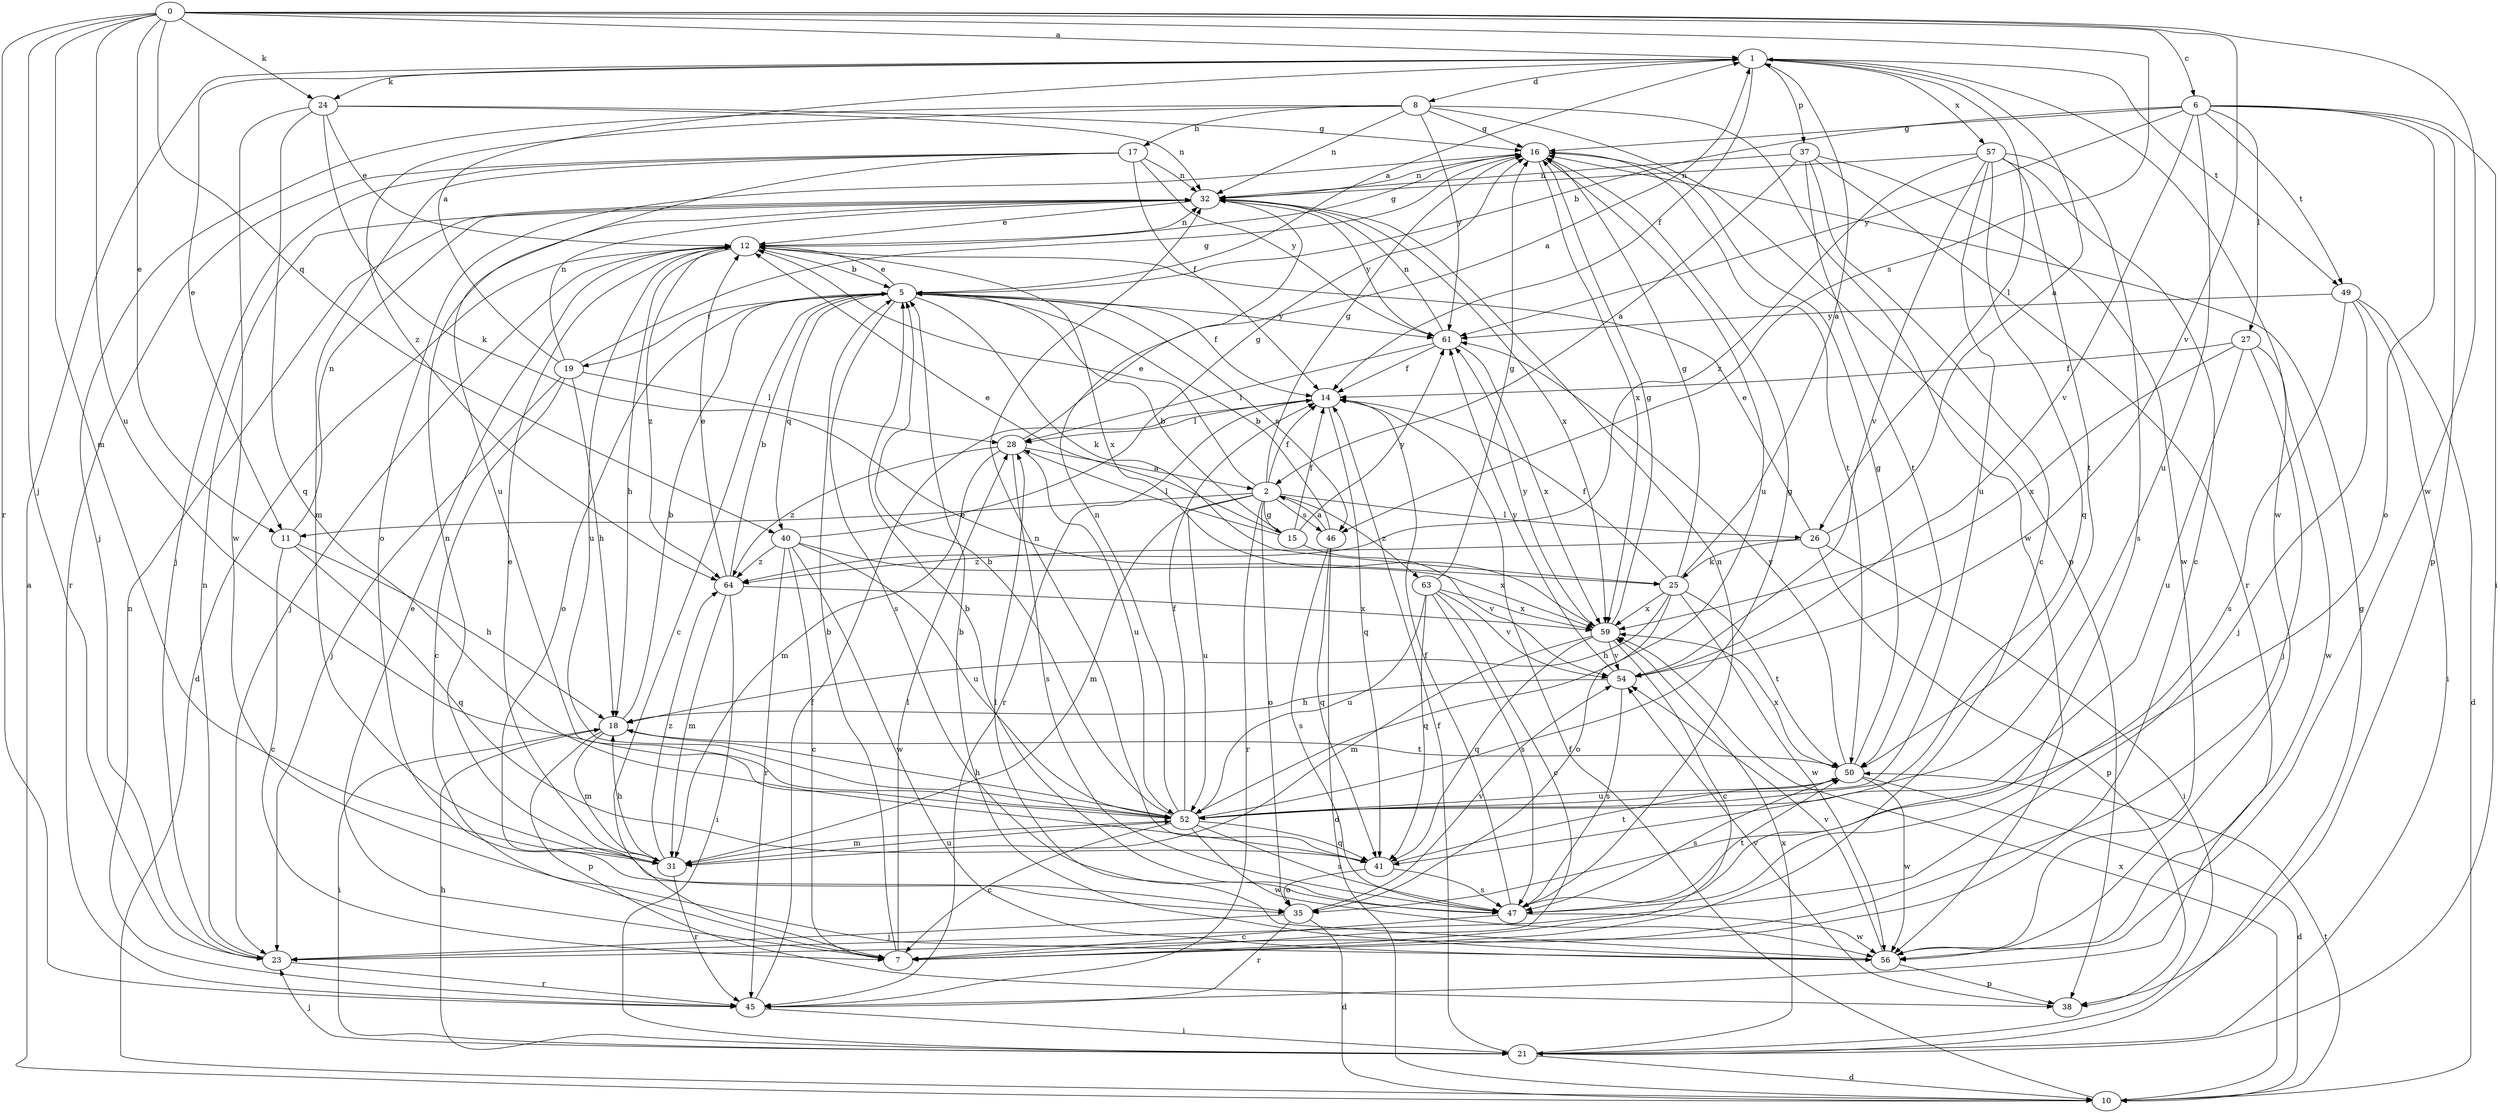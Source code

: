 strict digraph  {
0;
1;
2;
5;
6;
7;
8;
10;
11;
12;
14;
15;
16;
17;
18;
19;
21;
23;
24;
25;
26;
27;
28;
31;
32;
35;
37;
38;
40;
41;
45;
46;
47;
49;
50;
52;
54;
56;
57;
59;
61;
63;
64;
0 -> 1  [label=a];
0 -> 6  [label=c];
0 -> 11  [label=e];
0 -> 23  [label=j];
0 -> 24  [label=k];
0 -> 31  [label=m];
0 -> 40  [label=q];
0 -> 45  [label=r];
0 -> 46  [label=s];
0 -> 52  [label=u];
0 -> 54  [label=v];
0 -> 56  [label=w];
1 -> 8  [label=d];
1 -> 11  [label=e];
1 -> 14  [label=f];
1 -> 24  [label=k];
1 -> 26  [label=l];
1 -> 37  [label=p];
1 -> 49  [label=t];
1 -> 56  [label=w];
1 -> 57  [label=x];
2 -> 11  [label=e];
2 -> 12  [label=e];
2 -> 14  [label=f];
2 -> 15  [label=g];
2 -> 16  [label=g];
2 -> 26  [label=l];
2 -> 31  [label=m];
2 -> 35  [label=o];
2 -> 45  [label=r];
2 -> 46  [label=s];
2 -> 52  [label=u];
2 -> 63  [label=z];
5 -> 1  [label=a];
5 -> 7  [label=c];
5 -> 12  [label=e];
5 -> 14  [label=f];
5 -> 19  [label=i];
5 -> 25  [label=k];
5 -> 35  [label=o];
5 -> 40  [label=q];
5 -> 46  [label=s];
5 -> 47  [label=s];
5 -> 61  [label=y];
6 -> 5  [label=b];
6 -> 16  [label=g];
6 -> 21  [label=i];
6 -> 27  [label=l];
6 -> 35  [label=o];
6 -> 38  [label=p];
6 -> 49  [label=t];
6 -> 52  [label=u];
6 -> 54  [label=v];
6 -> 61  [label=y];
7 -> 5  [label=b];
7 -> 12  [label=e];
7 -> 28  [label=l];
8 -> 16  [label=g];
8 -> 17  [label=h];
8 -> 23  [label=j];
8 -> 32  [label=n];
8 -> 38  [label=p];
8 -> 56  [label=w];
8 -> 61  [label=y];
8 -> 64  [label=z];
10 -> 1  [label=a];
10 -> 14  [label=f];
10 -> 50  [label=t];
10 -> 59  [label=x];
11 -> 7  [label=c];
11 -> 18  [label=h];
11 -> 32  [label=n];
11 -> 41  [label=q];
12 -> 5  [label=b];
12 -> 10  [label=d];
12 -> 16  [label=g];
12 -> 18  [label=h];
12 -> 23  [label=j];
12 -> 32  [label=n];
12 -> 52  [label=u];
12 -> 59  [label=x];
12 -> 64  [label=z];
14 -> 28  [label=l];
14 -> 41  [label=q];
14 -> 45  [label=r];
15 -> 5  [label=b];
15 -> 12  [label=e];
15 -> 14  [label=f];
15 -> 28  [label=l];
15 -> 54  [label=v];
15 -> 61  [label=y];
16 -> 32  [label=n];
16 -> 35  [label=o];
16 -> 50  [label=t];
16 -> 52  [label=u];
16 -> 59  [label=x];
17 -> 14  [label=f];
17 -> 23  [label=j];
17 -> 31  [label=m];
17 -> 32  [label=n];
17 -> 45  [label=r];
17 -> 52  [label=u];
17 -> 61  [label=y];
18 -> 5  [label=b];
18 -> 21  [label=i];
18 -> 31  [label=m];
18 -> 38  [label=p];
18 -> 50  [label=t];
19 -> 1  [label=a];
19 -> 7  [label=c];
19 -> 16  [label=g];
19 -> 18  [label=h];
19 -> 23  [label=j];
19 -> 28  [label=l];
19 -> 32  [label=n];
21 -> 10  [label=d];
21 -> 14  [label=f];
21 -> 16  [label=g];
21 -> 18  [label=h];
21 -> 23  [label=j];
21 -> 59  [label=x];
23 -> 32  [label=n];
23 -> 45  [label=r];
24 -> 12  [label=e];
24 -> 16  [label=g];
24 -> 25  [label=k];
24 -> 32  [label=n];
24 -> 41  [label=q];
24 -> 56  [label=w];
25 -> 1  [label=a];
25 -> 14  [label=f];
25 -> 16  [label=g];
25 -> 18  [label=h];
25 -> 35  [label=o];
25 -> 50  [label=t];
25 -> 56  [label=w];
25 -> 59  [label=x];
26 -> 1  [label=a];
26 -> 12  [label=e];
26 -> 21  [label=i];
26 -> 25  [label=k];
26 -> 38  [label=p];
26 -> 64  [label=z];
27 -> 14  [label=f];
27 -> 23  [label=j];
27 -> 52  [label=u];
27 -> 56  [label=w];
27 -> 59  [label=x];
28 -> 1  [label=a];
28 -> 2  [label=a];
28 -> 31  [label=m];
28 -> 47  [label=s];
28 -> 52  [label=u];
28 -> 64  [label=z];
31 -> 12  [label=e];
31 -> 18  [label=h];
31 -> 32  [label=n];
31 -> 45  [label=r];
31 -> 52  [label=u];
31 -> 64  [label=z];
32 -> 12  [label=e];
32 -> 59  [label=x];
32 -> 61  [label=y];
35 -> 10  [label=d];
35 -> 23  [label=j];
35 -> 45  [label=r];
35 -> 54  [label=v];
37 -> 2  [label=a];
37 -> 7  [label=c];
37 -> 32  [label=n];
37 -> 45  [label=r];
37 -> 50  [label=t];
37 -> 56  [label=w];
38 -> 54  [label=v];
40 -> 7  [label=c];
40 -> 16  [label=g];
40 -> 45  [label=r];
40 -> 52  [label=u];
40 -> 56  [label=w];
40 -> 59  [label=x];
40 -> 64  [label=z];
41 -> 32  [label=n];
41 -> 35  [label=o];
41 -> 47  [label=s];
41 -> 50  [label=t];
45 -> 14  [label=f];
45 -> 21  [label=i];
45 -> 32  [label=n];
46 -> 2  [label=a];
46 -> 5  [label=b];
46 -> 10  [label=d];
46 -> 41  [label=q];
46 -> 47  [label=s];
47 -> 5  [label=b];
47 -> 7  [label=c];
47 -> 14  [label=f];
47 -> 32  [label=n];
47 -> 50  [label=t];
47 -> 56  [label=w];
49 -> 10  [label=d];
49 -> 21  [label=i];
49 -> 23  [label=j];
49 -> 47  [label=s];
49 -> 61  [label=y];
50 -> 10  [label=d];
50 -> 16  [label=g];
50 -> 47  [label=s];
50 -> 52  [label=u];
50 -> 56  [label=w];
50 -> 59  [label=x];
50 -> 61  [label=y];
52 -> 5  [label=b];
52 -> 7  [label=c];
52 -> 14  [label=f];
52 -> 16  [label=g];
52 -> 18  [label=h];
52 -> 31  [label=m];
52 -> 32  [label=n];
52 -> 41  [label=q];
52 -> 47  [label=s];
52 -> 56  [label=w];
54 -> 18  [label=h];
54 -> 47  [label=s];
54 -> 61  [label=y];
56 -> 5  [label=b];
56 -> 28  [label=l];
56 -> 38  [label=p];
56 -> 54  [label=v];
57 -> 7  [label=c];
57 -> 32  [label=n];
57 -> 41  [label=q];
57 -> 47  [label=s];
57 -> 50  [label=t];
57 -> 52  [label=u];
57 -> 54  [label=v];
57 -> 64  [label=z];
59 -> 7  [label=c];
59 -> 16  [label=g];
59 -> 31  [label=m];
59 -> 41  [label=q];
59 -> 54  [label=v];
59 -> 61  [label=y];
61 -> 14  [label=f];
61 -> 28  [label=l];
61 -> 32  [label=n];
61 -> 59  [label=x];
63 -> 7  [label=c];
63 -> 16  [label=g];
63 -> 41  [label=q];
63 -> 47  [label=s];
63 -> 52  [label=u];
63 -> 54  [label=v];
63 -> 59  [label=x];
64 -> 5  [label=b];
64 -> 12  [label=e];
64 -> 21  [label=i];
64 -> 31  [label=m];
64 -> 59  [label=x];
}
